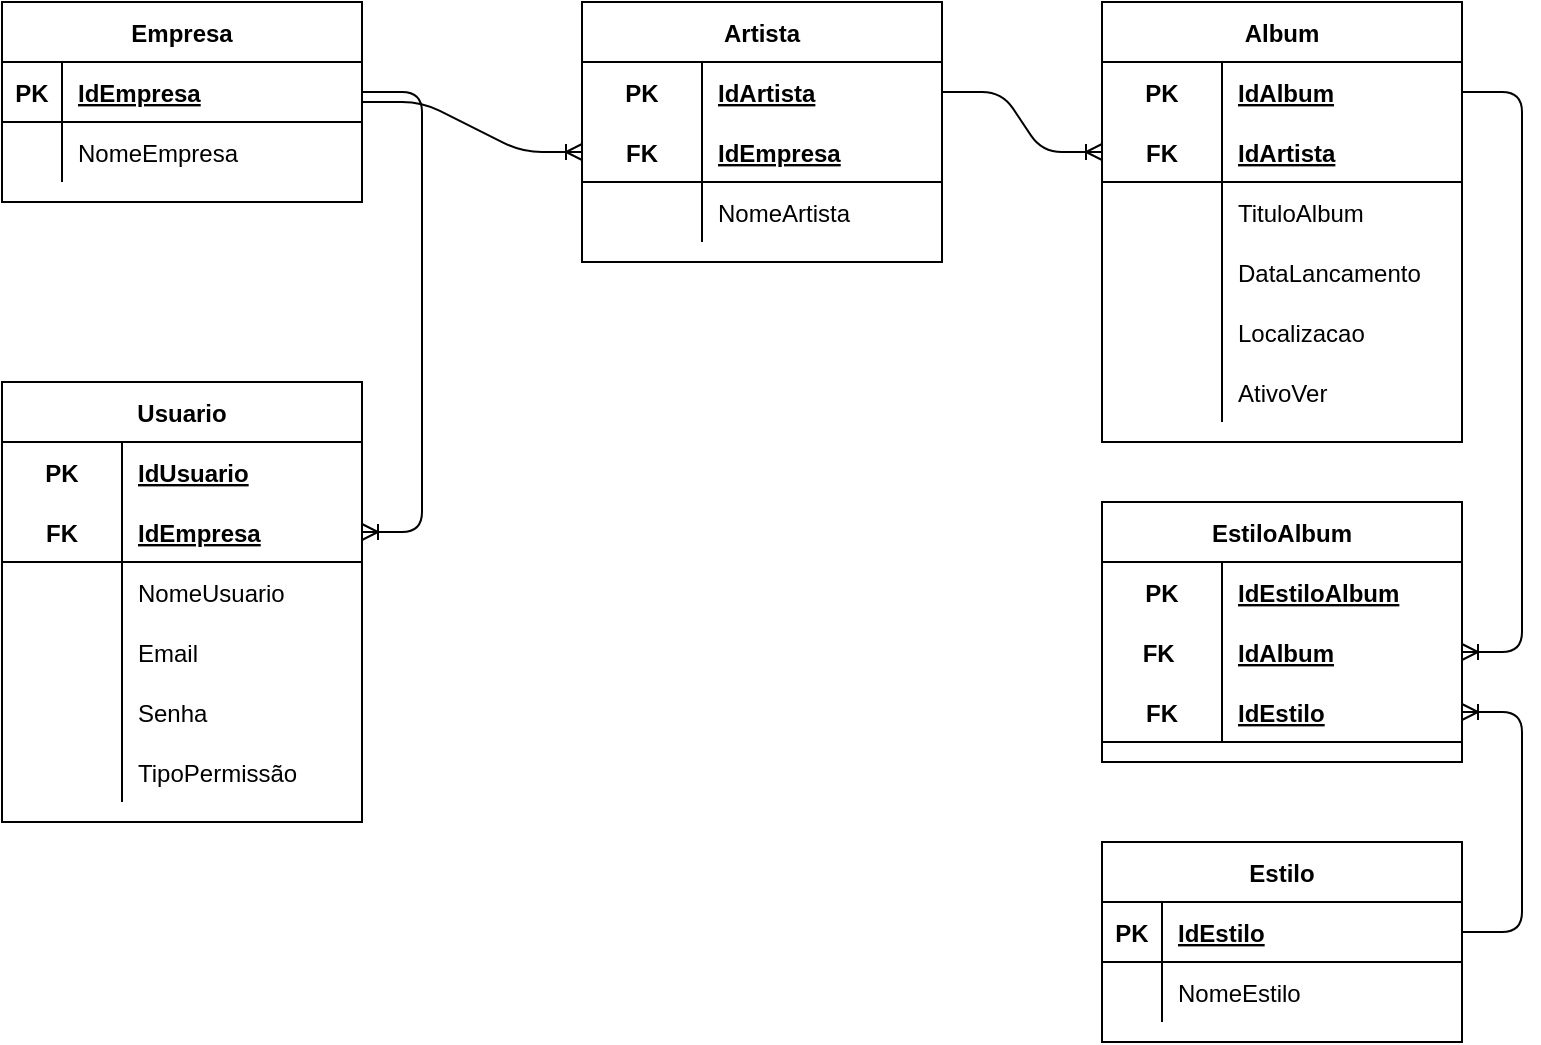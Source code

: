 <mxfile version="14.9.4" type="device" pages="2"><diagram id="kp_FHyDbK9Y3YyVX1qti" name="Logico"><mxGraphModel dx="827" dy="452" grid="1" gridSize="10" guides="1" tooltips="1" connect="1" arrows="1" fold="1" page="1" pageScale="1" pageWidth="827" pageHeight="1169" math="0" shadow="0"><root><mxCell id="0"/><mxCell id="1" parent="0"/><mxCell id="0LGJPfOS7MUqe8AjjNoO-1" value="Empresa" style="shape=table;startSize=30;container=1;collapsible=1;childLayout=tableLayout;fixedRows=1;rowLines=0;fontStyle=1;align=center;resizeLast=1;" parent="1" vertex="1"><mxGeometry x="80" y="50" width="180" height="100" as="geometry"/></mxCell><mxCell id="0LGJPfOS7MUqe8AjjNoO-2" value="" style="shape=partialRectangle;collapsible=0;dropTarget=0;pointerEvents=0;fillColor=none;top=0;left=0;bottom=1;right=0;points=[[0,0.5],[1,0.5]];portConstraint=eastwest;" parent="0LGJPfOS7MUqe8AjjNoO-1" vertex="1"><mxGeometry y="30" width="180" height="30" as="geometry"/></mxCell><mxCell id="0LGJPfOS7MUqe8AjjNoO-3" value="PK" style="shape=partialRectangle;connectable=0;fillColor=none;top=0;left=0;bottom=0;right=0;fontStyle=1;overflow=hidden;" parent="0LGJPfOS7MUqe8AjjNoO-2" vertex="1"><mxGeometry width="30" height="30" as="geometry"/></mxCell><mxCell id="0LGJPfOS7MUqe8AjjNoO-4" value="IdEmpresa" style="shape=partialRectangle;connectable=0;fillColor=none;top=0;left=0;bottom=0;right=0;align=left;spacingLeft=6;fontStyle=5;overflow=hidden;" parent="0LGJPfOS7MUqe8AjjNoO-2" vertex="1"><mxGeometry x="30" width="150" height="30" as="geometry"/></mxCell><mxCell id="0LGJPfOS7MUqe8AjjNoO-5" value="" style="shape=partialRectangle;collapsible=0;dropTarget=0;pointerEvents=0;fillColor=none;top=0;left=0;bottom=0;right=0;points=[[0,0.5],[1,0.5]];portConstraint=eastwest;" parent="0LGJPfOS7MUqe8AjjNoO-1" vertex="1"><mxGeometry y="60" width="180" height="30" as="geometry"/></mxCell><mxCell id="0LGJPfOS7MUqe8AjjNoO-6" value="" style="shape=partialRectangle;connectable=0;fillColor=none;top=0;left=0;bottom=0;right=0;editable=1;overflow=hidden;" parent="0LGJPfOS7MUqe8AjjNoO-5" vertex="1"><mxGeometry width="30" height="30" as="geometry"/></mxCell><mxCell id="0LGJPfOS7MUqe8AjjNoO-7" value="NomeEmpresa" style="shape=partialRectangle;connectable=0;fillColor=none;top=0;left=0;bottom=0;right=0;align=left;spacingLeft=6;overflow=hidden;" parent="0LGJPfOS7MUqe8AjjNoO-5" vertex="1"><mxGeometry x="30" width="150" height="30" as="geometry"/></mxCell><mxCell id="0LGJPfOS7MUqe8AjjNoO-14" value="Usuario" style="shape=table;startSize=30;container=1;collapsible=1;childLayout=tableLayout;fixedRows=1;rowLines=0;fontStyle=1;align=center;resizeLast=1;" parent="1" vertex="1"><mxGeometry x="80" y="240" width="180" height="220" as="geometry"/></mxCell><mxCell id="0LGJPfOS7MUqe8AjjNoO-15" value="" style="shape=partialRectangle;collapsible=0;dropTarget=0;pointerEvents=0;fillColor=none;top=0;left=0;bottom=0;right=0;points=[[0,0.5],[1,0.5]];portConstraint=eastwest;" parent="0LGJPfOS7MUqe8AjjNoO-14" vertex="1"><mxGeometry y="30" width="180" height="30" as="geometry"/></mxCell><mxCell id="0LGJPfOS7MUqe8AjjNoO-16" value="PK" style="shape=partialRectangle;connectable=0;fillColor=none;top=0;left=0;bottom=0;right=0;fontStyle=1;overflow=hidden;" parent="0LGJPfOS7MUqe8AjjNoO-15" vertex="1"><mxGeometry width="60" height="30" as="geometry"/></mxCell><mxCell id="0LGJPfOS7MUqe8AjjNoO-17" value="IdUsuario" style="shape=partialRectangle;connectable=0;fillColor=none;top=0;left=0;bottom=0;right=0;align=left;spacingLeft=6;fontStyle=5;overflow=hidden;" parent="0LGJPfOS7MUqe8AjjNoO-15" vertex="1"><mxGeometry x="60" width="120" height="30" as="geometry"/></mxCell><mxCell id="0LGJPfOS7MUqe8AjjNoO-18" value="" style="shape=partialRectangle;collapsible=0;dropTarget=0;pointerEvents=0;fillColor=none;top=0;left=0;bottom=1;right=0;points=[[0,0.5],[1,0.5]];portConstraint=eastwest;" parent="0LGJPfOS7MUqe8AjjNoO-14" vertex="1"><mxGeometry y="60" width="180" height="30" as="geometry"/></mxCell><mxCell id="0LGJPfOS7MUqe8AjjNoO-19" value="FK" style="shape=partialRectangle;connectable=0;fillColor=none;top=0;left=0;bottom=0;right=0;fontStyle=1;overflow=hidden;" parent="0LGJPfOS7MUqe8AjjNoO-18" vertex="1"><mxGeometry width="60" height="30" as="geometry"/></mxCell><mxCell id="0LGJPfOS7MUqe8AjjNoO-20" value="IdEmpresa" style="shape=partialRectangle;connectable=0;fillColor=none;top=0;left=0;bottom=0;right=0;align=left;spacingLeft=6;fontStyle=5;overflow=hidden;" parent="0LGJPfOS7MUqe8AjjNoO-18" vertex="1"><mxGeometry x="60" width="120" height="30" as="geometry"/></mxCell><mxCell id="0LGJPfOS7MUqe8AjjNoO-21" value="" style="shape=partialRectangle;collapsible=0;dropTarget=0;pointerEvents=0;fillColor=none;top=0;left=0;bottom=0;right=0;points=[[0,0.5],[1,0.5]];portConstraint=eastwest;" parent="0LGJPfOS7MUqe8AjjNoO-14" vertex="1"><mxGeometry y="90" width="180" height="30" as="geometry"/></mxCell><mxCell id="0LGJPfOS7MUqe8AjjNoO-22" value="" style="shape=partialRectangle;connectable=0;fillColor=none;top=0;left=0;bottom=0;right=0;editable=1;overflow=hidden;" parent="0LGJPfOS7MUqe8AjjNoO-21" vertex="1"><mxGeometry width="60" height="30" as="geometry"/></mxCell><mxCell id="0LGJPfOS7MUqe8AjjNoO-23" value="NomeUsuario" style="shape=partialRectangle;connectable=0;fillColor=none;top=0;left=0;bottom=0;right=0;align=left;spacingLeft=6;overflow=hidden;" parent="0LGJPfOS7MUqe8AjjNoO-21" vertex="1"><mxGeometry x="60" width="120" height="30" as="geometry"/></mxCell><mxCell id="0LGJPfOS7MUqe8AjjNoO-27" value="" style="shape=partialRectangle;collapsible=0;dropTarget=0;pointerEvents=0;fillColor=none;top=0;left=0;bottom=0;right=0;points=[[0,0.5],[1,0.5]];portConstraint=eastwest;" parent="0LGJPfOS7MUqe8AjjNoO-14" vertex="1"><mxGeometry y="120" width="180" height="30" as="geometry"/></mxCell><mxCell id="0LGJPfOS7MUqe8AjjNoO-28" value="" style="shape=partialRectangle;connectable=0;fillColor=none;top=0;left=0;bottom=0;right=0;editable=1;overflow=hidden;" parent="0LGJPfOS7MUqe8AjjNoO-27" vertex="1"><mxGeometry width="60" height="30" as="geometry"/></mxCell><mxCell id="0LGJPfOS7MUqe8AjjNoO-29" value="Email" style="shape=partialRectangle;connectable=0;fillColor=none;top=0;left=0;bottom=0;right=0;align=left;spacingLeft=6;overflow=hidden;" parent="0LGJPfOS7MUqe8AjjNoO-27" vertex="1"><mxGeometry x="60" width="120" height="30" as="geometry"/></mxCell><mxCell id="0LGJPfOS7MUqe8AjjNoO-24" value="" style="shape=partialRectangle;collapsible=0;dropTarget=0;pointerEvents=0;fillColor=none;top=0;left=0;bottom=0;right=0;points=[[0,0.5],[1,0.5]];portConstraint=eastwest;" parent="0LGJPfOS7MUqe8AjjNoO-14" vertex="1"><mxGeometry y="150" width="180" height="30" as="geometry"/></mxCell><mxCell id="0LGJPfOS7MUqe8AjjNoO-25" value="" style="shape=partialRectangle;connectable=0;fillColor=none;top=0;left=0;bottom=0;right=0;editable=1;overflow=hidden;" parent="0LGJPfOS7MUqe8AjjNoO-24" vertex="1"><mxGeometry width="60" height="30" as="geometry"/></mxCell><mxCell id="0LGJPfOS7MUqe8AjjNoO-26" value="Senha" style="shape=partialRectangle;connectable=0;fillColor=none;top=0;left=0;bottom=0;right=0;align=left;spacingLeft=6;overflow=hidden;" parent="0LGJPfOS7MUqe8AjjNoO-24" vertex="1"><mxGeometry x="60" width="120" height="30" as="geometry"/></mxCell><mxCell id="0LGJPfOS7MUqe8AjjNoO-30" value="" style="shape=partialRectangle;collapsible=0;dropTarget=0;pointerEvents=0;fillColor=none;top=0;left=0;bottom=0;right=0;points=[[0,0.5],[1,0.5]];portConstraint=eastwest;" parent="0LGJPfOS7MUqe8AjjNoO-14" vertex="1"><mxGeometry y="180" width="180" height="30" as="geometry"/></mxCell><mxCell id="0LGJPfOS7MUqe8AjjNoO-31" value="" style="shape=partialRectangle;connectable=0;fillColor=none;top=0;left=0;bottom=0;right=0;editable=1;overflow=hidden;" parent="0LGJPfOS7MUqe8AjjNoO-30" vertex="1"><mxGeometry width="60" height="30" as="geometry"/></mxCell><mxCell id="0LGJPfOS7MUqe8AjjNoO-32" value="TipoPermissão" style="shape=partialRectangle;connectable=0;fillColor=none;top=0;left=0;bottom=0;right=0;align=left;spacingLeft=6;overflow=hidden;" parent="0LGJPfOS7MUqe8AjjNoO-30" vertex="1"><mxGeometry x="60" width="120" height="30" as="geometry"/></mxCell><mxCell id="0LGJPfOS7MUqe8AjjNoO-33" value="" style="edgeStyle=entityRelationEdgeStyle;fontSize=12;html=1;endArrow=ERoneToMany;exitX=1;exitY=0.5;exitDx=0;exitDy=0;entryX=1;entryY=0.5;entryDx=0;entryDy=0;" parent="1" source="0LGJPfOS7MUqe8AjjNoO-2" target="0LGJPfOS7MUqe8AjjNoO-18" edge="1"><mxGeometry width="100" height="100" relative="1" as="geometry"><mxPoint x="360" y="230" as="sourcePoint"/><mxPoint x="460" y="130" as="targetPoint"/></mxGeometry></mxCell><mxCell id="0LGJPfOS7MUqe8AjjNoO-34" value="Artista" style="shape=table;startSize=30;container=1;collapsible=1;childLayout=tableLayout;fixedRows=1;rowLines=0;fontStyle=1;align=center;resizeLast=1;" parent="1" vertex="1"><mxGeometry x="370" y="50" width="180" height="130" as="geometry"/></mxCell><mxCell id="0LGJPfOS7MUqe8AjjNoO-35" value="" style="shape=partialRectangle;collapsible=0;dropTarget=0;pointerEvents=0;fillColor=none;top=0;left=0;bottom=0;right=0;points=[[0,0.5],[1,0.5]];portConstraint=eastwest;" parent="0LGJPfOS7MUqe8AjjNoO-34" vertex="1"><mxGeometry y="30" width="180" height="30" as="geometry"/></mxCell><mxCell id="0LGJPfOS7MUqe8AjjNoO-36" value="PK" style="shape=partialRectangle;connectable=0;fillColor=none;top=0;left=0;bottom=0;right=0;fontStyle=1;overflow=hidden;" parent="0LGJPfOS7MUqe8AjjNoO-35" vertex="1"><mxGeometry width="60" height="30" as="geometry"/></mxCell><mxCell id="0LGJPfOS7MUqe8AjjNoO-37" value="IdArtista" style="shape=partialRectangle;connectable=0;fillColor=none;top=0;left=0;bottom=0;right=0;align=left;spacingLeft=6;fontStyle=5;overflow=hidden;" parent="0LGJPfOS7MUqe8AjjNoO-35" vertex="1"><mxGeometry x="60" width="120" height="30" as="geometry"/></mxCell><mxCell id="0LGJPfOS7MUqe8AjjNoO-38" value="" style="shape=partialRectangle;collapsible=0;dropTarget=0;pointerEvents=0;fillColor=none;top=0;left=0;bottom=1;right=0;points=[[0,0.5],[1,0.5]];portConstraint=eastwest;" parent="0LGJPfOS7MUqe8AjjNoO-34" vertex="1"><mxGeometry y="60" width="180" height="30" as="geometry"/></mxCell><mxCell id="0LGJPfOS7MUqe8AjjNoO-39" value="FK" style="shape=partialRectangle;connectable=0;fillColor=none;top=0;left=0;bottom=0;right=0;fontStyle=1;overflow=hidden;" parent="0LGJPfOS7MUqe8AjjNoO-38" vertex="1"><mxGeometry width="60" height="30" as="geometry"/></mxCell><mxCell id="0LGJPfOS7MUqe8AjjNoO-40" value="IdEmpresa" style="shape=partialRectangle;connectable=0;fillColor=none;top=0;left=0;bottom=0;right=0;align=left;spacingLeft=6;fontStyle=5;overflow=hidden;" parent="0LGJPfOS7MUqe8AjjNoO-38" vertex="1"><mxGeometry x="60" width="120" height="30" as="geometry"/></mxCell><mxCell id="0LGJPfOS7MUqe8AjjNoO-41" value="" style="shape=partialRectangle;collapsible=0;dropTarget=0;pointerEvents=0;fillColor=none;top=0;left=0;bottom=0;right=0;points=[[0,0.5],[1,0.5]];portConstraint=eastwest;" parent="0LGJPfOS7MUqe8AjjNoO-34" vertex="1"><mxGeometry y="90" width="180" height="30" as="geometry"/></mxCell><mxCell id="0LGJPfOS7MUqe8AjjNoO-42" value="" style="shape=partialRectangle;connectable=0;fillColor=none;top=0;left=0;bottom=0;right=0;editable=1;overflow=hidden;" parent="0LGJPfOS7MUqe8AjjNoO-41" vertex="1"><mxGeometry width="60" height="30" as="geometry"/></mxCell><mxCell id="0LGJPfOS7MUqe8AjjNoO-43" value="NomeArtista" style="shape=partialRectangle;connectable=0;fillColor=none;top=0;left=0;bottom=0;right=0;align=left;spacingLeft=6;overflow=hidden;" parent="0LGJPfOS7MUqe8AjjNoO-41" vertex="1"><mxGeometry x="60" width="120" height="30" as="geometry"/></mxCell><mxCell id="0LGJPfOS7MUqe8AjjNoO-53" value="" style="edgeStyle=entityRelationEdgeStyle;fontSize=12;html=1;endArrow=ERoneToMany;exitX=1;exitY=0.667;exitDx=0;exitDy=0;exitPerimeter=0;entryX=0;entryY=0.5;entryDx=0;entryDy=0;" parent="1" source="0LGJPfOS7MUqe8AjjNoO-2" target="0LGJPfOS7MUqe8AjjNoO-38" edge="1"><mxGeometry width="100" height="100" relative="1" as="geometry"><mxPoint x="360" y="290" as="sourcePoint"/><mxPoint x="460" y="190" as="targetPoint"/></mxGeometry></mxCell><mxCell id="0LGJPfOS7MUqe8AjjNoO-54" value="Album" style="shape=table;startSize=30;container=1;collapsible=1;childLayout=tableLayout;fixedRows=1;rowLines=0;fontStyle=1;align=center;resizeLast=1;" parent="1" vertex="1"><mxGeometry x="630" y="50" width="180" height="220" as="geometry"/></mxCell><mxCell id="0LGJPfOS7MUqe8AjjNoO-55" value="" style="shape=partialRectangle;collapsible=0;dropTarget=0;pointerEvents=0;fillColor=none;top=0;left=0;bottom=0;right=0;points=[[0,0.5],[1,0.5]];portConstraint=eastwest;" parent="0LGJPfOS7MUqe8AjjNoO-54" vertex="1"><mxGeometry y="30" width="180" height="30" as="geometry"/></mxCell><mxCell id="0LGJPfOS7MUqe8AjjNoO-56" value="PK" style="shape=partialRectangle;connectable=0;fillColor=none;top=0;left=0;bottom=0;right=0;fontStyle=1;overflow=hidden;" parent="0LGJPfOS7MUqe8AjjNoO-55" vertex="1"><mxGeometry width="60" height="30" as="geometry"/></mxCell><mxCell id="0LGJPfOS7MUqe8AjjNoO-57" value="IdAlbum" style="shape=partialRectangle;connectable=0;fillColor=none;top=0;left=0;bottom=0;right=0;align=left;spacingLeft=6;fontStyle=5;overflow=hidden;" parent="0LGJPfOS7MUqe8AjjNoO-55" vertex="1"><mxGeometry x="60" width="120" height="30" as="geometry"/></mxCell><mxCell id="0LGJPfOS7MUqe8AjjNoO-58" value="" style="shape=partialRectangle;collapsible=0;dropTarget=0;pointerEvents=0;fillColor=none;top=0;left=0;bottom=1;right=0;points=[[0,0.5],[1,0.5]];portConstraint=eastwest;" parent="0LGJPfOS7MUqe8AjjNoO-54" vertex="1"><mxGeometry y="60" width="180" height="30" as="geometry"/></mxCell><mxCell id="0LGJPfOS7MUqe8AjjNoO-59" value="FK" style="shape=partialRectangle;connectable=0;fillColor=none;top=0;left=0;bottom=0;right=0;fontStyle=1;overflow=hidden;" parent="0LGJPfOS7MUqe8AjjNoO-58" vertex="1"><mxGeometry width="60" height="30" as="geometry"/></mxCell><mxCell id="0LGJPfOS7MUqe8AjjNoO-60" value="IdArtista" style="shape=partialRectangle;connectable=0;fillColor=none;top=0;left=0;bottom=0;right=0;align=left;spacingLeft=6;fontStyle=5;overflow=hidden;" parent="0LGJPfOS7MUqe8AjjNoO-58" vertex="1"><mxGeometry x="60" width="120" height="30" as="geometry"/></mxCell><mxCell id="0LGJPfOS7MUqe8AjjNoO-61" value="" style="shape=partialRectangle;collapsible=0;dropTarget=0;pointerEvents=0;fillColor=none;top=0;left=0;bottom=0;right=0;points=[[0,0.5],[1,0.5]];portConstraint=eastwest;" parent="0LGJPfOS7MUqe8AjjNoO-54" vertex="1"><mxGeometry y="90" width="180" height="30" as="geometry"/></mxCell><mxCell id="0LGJPfOS7MUqe8AjjNoO-62" value="" style="shape=partialRectangle;connectable=0;fillColor=none;top=0;left=0;bottom=0;right=0;editable=1;overflow=hidden;" parent="0LGJPfOS7MUqe8AjjNoO-61" vertex="1"><mxGeometry width="60" height="30" as="geometry"/></mxCell><mxCell id="0LGJPfOS7MUqe8AjjNoO-63" value="TituloAlbum" style="shape=partialRectangle;connectable=0;fillColor=none;top=0;left=0;bottom=0;right=0;align=left;spacingLeft=6;overflow=hidden;" parent="0LGJPfOS7MUqe8AjjNoO-61" vertex="1"><mxGeometry x="60" width="120" height="30" as="geometry"/></mxCell><mxCell id="ovAUgi23MCb7pnoTPHrE-10" value="" style="shape=partialRectangle;collapsible=0;dropTarget=0;pointerEvents=0;fillColor=none;top=0;left=0;bottom=0;right=0;points=[[0,0.5],[1,0.5]];portConstraint=eastwest;" vertex="1" parent="0LGJPfOS7MUqe8AjjNoO-54"><mxGeometry y="120" width="180" height="30" as="geometry"/></mxCell><mxCell id="ovAUgi23MCb7pnoTPHrE-11" value="" style="shape=partialRectangle;connectable=0;fillColor=none;top=0;left=0;bottom=0;right=0;editable=1;overflow=hidden;" vertex="1" parent="ovAUgi23MCb7pnoTPHrE-10"><mxGeometry width="60" height="30" as="geometry"/></mxCell><mxCell id="ovAUgi23MCb7pnoTPHrE-12" value="DataLancamento" style="shape=partialRectangle;connectable=0;fillColor=none;top=0;left=0;bottom=0;right=0;align=left;spacingLeft=6;overflow=hidden;" vertex="1" parent="ovAUgi23MCb7pnoTPHrE-10"><mxGeometry x="60" width="120" height="30" as="geometry"/></mxCell><mxCell id="ovAUgi23MCb7pnoTPHrE-13" value="" style="shape=partialRectangle;collapsible=0;dropTarget=0;pointerEvents=0;fillColor=none;top=0;left=0;bottom=0;right=0;points=[[0,0.5],[1,0.5]];portConstraint=eastwest;" vertex="1" parent="0LGJPfOS7MUqe8AjjNoO-54"><mxGeometry y="150" width="180" height="30" as="geometry"/></mxCell><mxCell id="ovAUgi23MCb7pnoTPHrE-14" value="" style="shape=partialRectangle;connectable=0;fillColor=none;top=0;left=0;bottom=0;right=0;editable=1;overflow=hidden;" vertex="1" parent="ovAUgi23MCb7pnoTPHrE-13"><mxGeometry width="60" height="30" as="geometry"/></mxCell><mxCell id="ovAUgi23MCb7pnoTPHrE-15" value="Localizacao" style="shape=partialRectangle;connectable=0;fillColor=none;top=0;left=0;bottom=0;right=0;align=left;spacingLeft=6;overflow=hidden;" vertex="1" parent="ovAUgi23MCb7pnoTPHrE-13"><mxGeometry x="60" width="120" height="30" as="geometry"/></mxCell><mxCell id="ovAUgi23MCb7pnoTPHrE-16" value="" style="shape=partialRectangle;collapsible=0;dropTarget=0;pointerEvents=0;fillColor=none;top=0;left=0;bottom=0;right=0;points=[[0,0.5],[1,0.5]];portConstraint=eastwest;" vertex="1" parent="0LGJPfOS7MUqe8AjjNoO-54"><mxGeometry y="180" width="180" height="30" as="geometry"/></mxCell><mxCell id="ovAUgi23MCb7pnoTPHrE-17" value="" style="shape=partialRectangle;connectable=0;fillColor=none;top=0;left=0;bottom=0;right=0;editable=1;overflow=hidden;" vertex="1" parent="ovAUgi23MCb7pnoTPHrE-16"><mxGeometry width="60" height="30" as="geometry"/></mxCell><mxCell id="ovAUgi23MCb7pnoTPHrE-18" value="AtivoVer" style="shape=partialRectangle;connectable=0;fillColor=none;top=0;left=0;bottom=0;right=0;align=left;spacingLeft=6;overflow=hidden;" vertex="1" parent="ovAUgi23MCb7pnoTPHrE-16"><mxGeometry x="60" width="120" height="30" as="geometry"/></mxCell><mxCell id="0LGJPfOS7MUqe8AjjNoO-82" value="" style="edgeStyle=entityRelationEdgeStyle;fontSize=12;html=1;endArrow=ERoneToMany;exitX=1;exitY=0.5;exitDx=0;exitDy=0;entryX=0;entryY=0.5;entryDx=0;entryDy=0;" parent="1" source="0LGJPfOS7MUqe8AjjNoO-35" target="0LGJPfOS7MUqe8AjjNoO-58" edge="1"><mxGeometry width="100" height="100" relative="1" as="geometry"><mxPoint x="530" y="290" as="sourcePoint"/><mxPoint x="630" y="190" as="targetPoint"/></mxGeometry></mxCell><mxCell id="0LGJPfOS7MUqe8AjjNoO-83" value="Estilo" style="shape=table;startSize=30;container=1;collapsible=1;childLayout=tableLayout;fixedRows=1;rowLines=0;fontStyle=1;align=center;resizeLast=1;" parent="1" vertex="1"><mxGeometry x="630" y="470" width="180" height="100" as="geometry"/></mxCell><mxCell id="0LGJPfOS7MUqe8AjjNoO-84" value="" style="shape=partialRectangle;collapsible=0;dropTarget=0;pointerEvents=0;fillColor=none;top=0;left=0;bottom=1;right=0;points=[[0,0.5],[1,0.5]];portConstraint=eastwest;" parent="0LGJPfOS7MUqe8AjjNoO-83" vertex="1"><mxGeometry y="30" width="180" height="30" as="geometry"/></mxCell><mxCell id="0LGJPfOS7MUqe8AjjNoO-85" value="PK" style="shape=partialRectangle;connectable=0;fillColor=none;top=0;left=0;bottom=0;right=0;fontStyle=1;overflow=hidden;" parent="0LGJPfOS7MUqe8AjjNoO-84" vertex="1"><mxGeometry width="30" height="30" as="geometry"/></mxCell><mxCell id="0LGJPfOS7MUqe8AjjNoO-86" value="IdEstilo" style="shape=partialRectangle;connectable=0;fillColor=none;top=0;left=0;bottom=0;right=0;align=left;spacingLeft=6;fontStyle=5;overflow=hidden;" parent="0LGJPfOS7MUqe8AjjNoO-84" vertex="1"><mxGeometry x="30" width="150" height="30" as="geometry"/></mxCell><mxCell id="0LGJPfOS7MUqe8AjjNoO-87" value="" style="shape=partialRectangle;collapsible=0;dropTarget=0;pointerEvents=0;fillColor=none;top=0;left=0;bottom=0;right=0;points=[[0,0.5],[1,0.5]];portConstraint=eastwest;" parent="0LGJPfOS7MUqe8AjjNoO-83" vertex="1"><mxGeometry y="60" width="180" height="30" as="geometry"/></mxCell><mxCell id="0LGJPfOS7MUqe8AjjNoO-88" value="" style="shape=partialRectangle;connectable=0;fillColor=none;top=0;left=0;bottom=0;right=0;editable=1;overflow=hidden;" parent="0LGJPfOS7MUqe8AjjNoO-87" vertex="1"><mxGeometry width="30" height="30" as="geometry"/></mxCell><mxCell id="0LGJPfOS7MUqe8AjjNoO-89" value="NomeEstilo" style="shape=partialRectangle;connectable=0;fillColor=none;top=0;left=0;bottom=0;right=0;align=left;spacingLeft=6;overflow=hidden;" parent="0LGJPfOS7MUqe8AjjNoO-87" vertex="1"><mxGeometry x="30" width="150" height="30" as="geometry"/></mxCell><mxCell id="DE4izdHpy0_ON_nNYDB7-1" value="EstiloAlbum" style="shape=table;startSize=30;container=1;collapsible=1;childLayout=tableLayout;fixedRows=1;rowLines=0;fontStyle=1;align=center;resizeLast=1;" vertex="1" parent="1"><mxGeometry x="630" y="300" width="180" height="130" as="geometry"/></mxCell><mxCell id="DE4izdHpy0_ON_nNYDB7-2" value="" style="shape=partialRectangle;collapsible=0;dropTarget=0;pointerEvents=0;fillColor=none;top=0;left=0;bottom=0;right=0;points=[[0,0.5],[1,0.5]];portConstraint=eastwest;" vertex="1" parent="DE4izdHpy0_ON_nNYDB7-1"><mxGeometry y="30" width="180" height="30" as="geometry"/></mxCell><mxCell id="DE4izdHpy0_ON_nNYDB7-3" value="PK" style="shape=partialRectangle;connectable=0;fillColor=none;top=0;left=0;bottom=0;right=0;fontStyle=1;overflow=hidden;" vertex="1" parent="DE4izdHpy0_ON_nNYDB7-2"><mxGeometry width="60" height="30" as="geometry"/></mxCell><mxCell id="DE4izdHpy0_ON_nNYDB7-4" value="IdEstiloAlbum" style="shape=partialRectangle;connectable=0;fillColor=none;top=0;left=0;bottom=0;right=0;align=left;spacingLeft=6;fontStyle=5;overflow=hidden;" vertex="1" parent="DE4izdHpy0_ON_nNYDB7-2"><mxGeometry x="60" width="120" height="30" as="geometry"/></mxCell><mxCell id="DE4izdHpy0_ON_nNYDB7-14" value="" style="shape=partialRectangle;collapsible=0;dropTarget=0;pointerEvents=0;fillColor=none;top=0;left=0;bottom=0;right=0;points=[[0,0.5],[1,0.5]];portConstraint=eastwest;" vertex="1" parent="DE4izdHpy0_ON_nNYDB7-1"><mxGeometry y="60" width="180" height="30" as="geometry"/></mxCell><mxCell id="DE4izdHpy0_ON_nNYDB7-15" value="FK " style="shape=partialRectangle;connectable=0;fillColor=none;top=0;left=0;bottom=0;right=0;fontStyle=1;overflow=hidden;" vertex="1" parent="DE4izdHpy0_ON_nNYDB7-14"><mxGeometry width="60" height="30" as="geometry"/></mxCell><mxCell id="DE4izdHpy0_ON_nNYDB7-16" value="IdAlbum" style="shape=partialRectangle;connectable=0;fillColor=none;top=0;left=0;bottom=0;right=0;align=left;spacingLeft=6;fontStyle=5;overflow=hidden;" vertex="1" parent="DE4izdHpy0_ON_nNYDB7-14"><mxGeometry x="60" width="120" height="30" as="geometry"/></mxCell><mxCell id="DE4izdHpy0_ON_nNYDB7-5" value="" style="shape=partialRectangle;collapsible=0;dropTarget=0;pointerEvents=0;fillColor=none;top=0;left=0;bottom=1;right=0;points=[[0,0.5],[1,0.5]];portConstraint=eastwest;" vertex="1" parent="DE4izdHpy0_ON_nNYDB7-1"><mxGeometry y="90" width="180" height="30" as="geometry"/></mxCell><mxCell id="DE4izdHpy0_ON_nNYDB7-6" value="FK" style="shape=partialRectangle;connectable=0;fillColor=none;top=0;left=0;bottom=0;right=0;fontStyle=1;overflow=hidden;" vertex="1" parent="DE4izdHpy0_ON_nNYDB7-5"><mxGeometry width="60" height="30" as="geometry"/></mxCell><mxCell id="DE4izdHpy0_ON_nNYDB7-7" value="IdEstilo" style="shape=partialRectangle;connectable=0;fillColor=none;top=0;left=0;bottom=0;right=0;align=left;spacingLeft=6;fontStyle=5;overflow=hidden;" vertex="1" parent="DE4izdHpy0_ON_nNYDB7-5"><mxGeometry x="60" width="120" height="30" as="geometry"/></mxCell><mxCell id="XOKy8DfsMj5tCTae7TiH-1" value="" style="edgeStyle=entityRelationEdgeStyle;fontSize=12;html=1;endArrow=ERoneToMany;" edge="1" parent="1" source="0LGJPfOS7MUqe8AjjNoO-84" target="DE4izdHpy0_ON_nNYDB7-5"><mxGeometry width="100" height="100" relative="1" as="geometry"><mxPoint x="370" y="390" as="sourcePoint"/><mxPoint x="470" y="290" as="targetPoint"/></mxGeometry></mxCell><mxCell id="XOKy8DfsMj5tCTae7TiH-2" value="" style="edgeStyle=entityRelationEdgeStyle;fontSize=12;html=1;endArrow=ERoneToMany;exitX=1;exitY=0.5;exitDx=0;exitDy=0;entryX=1;entryY=0.5;entryDx=0;entryDy=0;" edge="1" parent="1" source="0LGJPfOS7MUqe8AjjNoO-55" target="DE4izdHpy0_ON_nNYDB7-14"><mxGeometry width="100" height="100" relative="1" as="geometry"><mxPoint x="590" y="220" as="sourcePoint"/><mxPoint x="480" y="300" as="targetPoint"/></mxGeometry></mxCell></root></mxGraphModel></diagram><diagram id="GLf9z9DIFeNfpJBZUtyw" name="Conceitual"><mxGraphModel dx="827" dy="452" grid="1" gridSize="10" guides="1" tooltips="1" connect="1" arrows="1" fold="1" page="1" pageScale="1" pageWidth="827" pageHeight="1169" math="0" shadow="0"><root><mxCell id="uDCcoq6OyOix-aysks_r-0"/><mxCell id="uDCcoq6OyOix-aysks_r-1" parent="uDCcoq6OyOix-aysks_r-0"/><mxCell id="uDCcoq6OyOix-aysks_r-13" value="" style="edgeStyle=orthogonalEdgeStyle;rounded=0;orthogonalLoop=1;jettySize=auto;html=1;endArrow=none;endFill=0;" edge="1" parent="uDCcoq6OyOix-aysks_r-1" source="uDCcoq6OyOix-aysks_r-2" target="uDCcoq6OyOix-aysks_r-3"><mxGeometry relative="1" as="geometry"/></mxCell><mxCell id="uDCcoq6OyOix-aysks_r-2" value="Empresa" style="rounded=0;whiteSpace=wrap;html=1;" vertex="1" parent="uDCcoq6OyOix-aysks_r-1"><mxGeometry x="60" y="50" width="120" height="60" as="geometry"/></mxCell><mxCell id="uDCcoq6OyOix-aysks_r-14" value="" style="edgeStyle=orthogonalEdgeStyle;rounded=0;orthogonalLoop=1;jettySize=auto;html=1;endArrow=none;endFill=0;" edge="1" parent="uDCcoq6OyOix-aysks_r-1" source="uDCcoq6OyOix-aysks_r-3" target="uDCcoq6OyOix-aysks_r-7"><mxGeometry relative="1" as="geometry"/></mxCell><mxCell id="uDCcoq6OyOix-aysks_r-3" value="&lt;span&gt;Possui&lt;/span&gt;" style="rhombus;whiteSpace=wrap;html=1;" vertex="1" parent="uDCcoq6OyOix-aysks_r-1"><mxGeometry x="220" y="40" width="130" height="80" as="geometry"/></mxCell><mxCell id="uDCcoq6OyOix-aysks_r-11" value="" style="edgeStyle=orthogonalEdgeStyle;rounded=0;orthogonalLoop=1;jettySize=auto;html=1;endArrow=none;endFill=0;" edge="1" parent="uDCcoq6OyOix-aysks_r-1" source="uDCcoq6OyOix-aysks_r-4" target="uDCcoq6OyOix-aysks_r-2"><mxGeometry relative="1" as="geometry"/></mxCell><mxCell id="uDCcoq6OyOix-aysks_r-12" value="" style="edgeStyle=orthogonalEdgeStyle;rounded=0;orthogonalLoop=1;jettySize=auto;html=1;endArrow=none;endFill=0;" edge="1" parent="uDCcoq6OyOix-aysks_r-1" source="uDCcoq6OyOix-aysks_r-4" target="uDCcoq6OyOix-aysks_r-10"><mxGeometry relative="1" as="geometry"/></mxCell><mxCell id="uDCcoq6OyOix-aysks_r-4" value="Possui" style="rhombus;whiteSpace=wrap;html=1;" vertex="1" parent="uDCcoq6OyOix-aysks_r-1"><mxGeometry x="55" y="150" width="130" height="80" as="geometry"/></mxCell><mxCell id="uDCcoq6OyOix-aysks_r-5" value="&lt;span&gt;Possui&lt;/span&gt;" style="rhombus;whiteSpace=wrap;html=1;" vertex="1" parent="uDCcoq6OyOix-aysks_r-1"><mxGeometry x="705" y="150" width="130" height="80" as="geometry"/></mxCell><mxCell id="uDCcoq6OyOix-aysks_r-16" value="" style="edgeStyle=orthogonalEdgeStyle;rounded=0;orthogonalLoop=1;jettySize=auto;html=1;endArrow=none;endFill=0;" edge="1" parent="uDCcoq6OyOix-aysks_r-1" source="uDCcoq6OyOix-aysks_r-6" target="uDCcoq6OyOix-aysks_r-8"><mxGeometry relative="1" as="geometry"/></mxCell><mxCell id="uDCcoq6OyOix-aysks_r-6" value="&lt;span&gt;Possui&lt;/span&gt;" style="rhombus;whiteSpace=wrap;html=1;" vertex="1" parent="uDCcoq6OyOix-aysks_r-1"><mxGeometry x="550" y="40" width="130" height="80" as="geometry"/></mxCell><mxCell id="uDCcoq6OyOix-aysks_r-15" value="" style="edgeStyle=orthogonalEdgeStyle;rounded=0;orthogonalLoop=1;jettySize=auto;html=1;endArrow=none;endFill=0;" edge="1" parent="uDCcoq6OyOix-aysks_r-1" source="uDCcoq6OyOix-aysks_r-7" target="uDCcoq6OyOix-aysks_r-6"><mxGeometry relative="1" as="geometry"/></mxCell><mxCell id="uDCcoq6OyOix-aysks_r-7" value="Artistas" style="rounded=0;whiteSpace=wrap;html=1;" vertex="1" parent="uDCcoq6OyOix-aysks_r-1"><mxGeometry x="390" y="50" width="120" height="60" as="geometry"/></mxCell><mxCell id="uDCcoq6OyOix-aysks_r-17" value="" style="edgeStyle=orthogonalEdgeStyle;rounded=0;orthogonalLoop=1;jettySize=auto;html=1;endArrow=none;endFill=0;" edge="1" parent="uDCcoq6OyOix-aysks_r-1" source="uDCcoq6OyOix-aysks_r-8" target="uDCcoq6OyOix-aysks_r-5"><mxGeometry relative="1" as="geometry"/></mxCell><mxCell id="uDCcoq6OyOix-aysks_r-8" value="Album" style="rounded=0;whiteSpace=wrap;html=1;" vertex="1" parent="uDCcoq6OyOix-aysks_r-1"><mxGeometry x="710" y="50" width="120" height="60" as="geometry"/></mxCell><mxCell id="uDCcoq6OyOix-aysks_r-18" value="" style="edgeStyle=orthogonalEdgeStyle;rounded=0;orthogonalLoop=1;jettySize=auto;html=1;endArrow=none;endFill=0;" edge="1" parent="uDCcoq6OyOix-aysks_r-1" source="uDCcoq6OyOix-aysks_r-9" target="uDCcoq6OyOix-aysks_r-5"><mxGeometry relative="1" as="geometry"/></mxCell><mxCell id="uDCcoq6OyOix-aysks_r-9" value="EstioAlbum(relação)" style="rounded=0;whiteSpace=wrap;html=1;" vertex="1" parent="uDCcoq6OyOix-aysks_r-1"><mxGeometry x="710" y="270" width="120" height="60" as="geometry"/></mxCell><mxCell id="uDCcoq6OyOix-aysks_r-10" value="Usuarios" style="rounded=0;whiteSpace=wrap;html=1;" vertex="1" parent="uDCcoq6OyOix-aysks_r-1"><mxGeometry x="60" y="280" width="120" height="60" as="geometry"/></mxCell><mxCell id="uDCcoq6OyOix-aysks_r-22" value="" style="edgeStyle=orthogonalEdgeStyle;rounded=0;orthogonalLoop=1;jettySize=auto;html=1;endArrow=none;endFill=0;" edge="1" parent="uDCcoq6OyOix-aysks_r-1" source="uDCcoq6OyOix-aysks_r-19" target="uDCcoq6OyOix-aysks_r-9"><mxGeometry relative="1" as="geometry"/></mxCell><mxCell id="uDCcoq6OyOix-aysks_r-19" value="" style="rhombus;whiteSpace=wrap;html=1;" vertex="1" parent="uDCcoq6OyOix-aysks_r-1"><mxGeometry x="705" y="370" width="130" height="80" as="geometry"/></mxCell><mxCell id="uDCcoq6OyOix-aysks_r-21" value="" style="edgeStyle=orthogonalEdgeStyle;rounded=0;orthogonalLoop=1;jettySize=auto;html=1;endArrow=none;endFill=0;" edge="1" parent="uDCcoq6OyOix-aysks_r-1" source="uDCcoq6OyOix-aysks_r-20" target="uDCcoq6OyOix-aysks_r-19"><mxGeometry relative="1" as="geometry"/></mxCell><mxCell id="uDCcoq6OyOix-aysks_r-20" value="Estilo" style="rounded=0;whiteSpace=wrap;html=1;" vertex="1" parent="uDCcoq6OyOix-aysks_r-1"><mxGeometry x="710" y="500" width="120" height="60" as="geometry"/></mxCell><mxCell id="uDCcoq6OyOix-aysks_r-23" value="1" style="text;html=1;strokeColor=none;fillColor=none;align=center;verticalAlign=middle;whiteSpace=wrap;rounded=0;" vertex="1" parent="uDCcoq6OyOix-aysks_r-1"><mxGeometry x="140" y="110" width="40" height="20" as="geometry"/></mxCell><mxCell id="uDCcoq6OyOix-aysks_r-24" value="N" style="text;html=1;strokeColor=none;fillColor=none;align=center;verticalAlign=middle;whiteSpace=wrap;rounded=0;" vertex="1" parent="uDCcoq6OyOix-aysks_r-1"><mxGeometry x="140" y="260" width="40" height="20" as="geometry"/></mxCell><mxCell id="uDCcoq6OyOix-aysks_r-25" value="1" style="text;html=1;strokeColor=none;fillColor=none;align=center;verticalAlign=middle;whiteSpace=wrap;rounded=0;" vertex="1" parent="uDCcoq6OyOix-aysks_r-1"><mxGeometry x="180" y="50" width="40" height="20" as="geometry"/></mxCell><mxCell id="uDCcoq6OyOix-aysks_r-26" value="N" style="text;html=1;strokeColor=none;fillColor=none;align=center;verticalAlign=middle;whiteSpace=wrap;rounded=0;" vertex="1" parent="uDCcoq6OyOix-aysks_r-1"><mxGeometry x="350" y="50" width="40" height="20" as="geometry"/></mxCell><mxCell id="uDCcoq6OyOix-aysks_r-27" value="1" style="text;html=1;strokeColor=none;fillColor=none;align=center;verticalAlign=middle;whiteSpace=wrap;rounded=0;" vertex="1" parent="uDCcoq6OyOix-aysks_r-1"><mxGeometry x="510" y="50" width="40" height="20" as="geometry"/></mxCell><mxCell id="uDCcoq6OyOix-aysks_r-28" value="N" style="text;html=1;strokeColor=none;fillColor=none;align=center;verticalAlign=middle;whiteSpace=wrap;rounded=0;" vertex="1" parent="uDCcoq6OyOix-aysks_r-1"><mxGeometry x="670" y="50" width="40" height="20" as="geometry"/></mxCell><mxCell id="uDCcoq6OyOix-aysks_r-29" value="1" style="text;html=1;strokeColor=none;fillColor=none;align=center;verticalAlign=middle;whiteSpace=wrap;rounded=0;" vertex="1" parent="uDCcoq6OyOix-aysks_r-1"><mxGeometry x="710" y="110" width="40" height="20" as="geometry"/></mxCell><mxCell id="uDCcoq6OyOix-aysks_r-30" value="N" style="text;html=1;strokeColor=none;fillColor=none;align=center;verticalAlign=middle;whiteSpace=wrap;rounded=0;" vertex="1" parent="uDCcoq6OyOix-aysks_r-1"><mxGeometry x="710" y="250" width="40" height="20" as="geometry"/></mxCell><mxCell id="uDCcoq6OyOix-aysks_r-31" value="N" style="text;html=1;strokeColor=none;fillColor=none;align=center;verticalAlign=middle;whiteSpace=wrap;rounded=0;" vertex="1" parent="uDCcoq6OyOix-aysks_r-1"><mxGeometry x="710" y="330" width="40" height="20" as="geometry"/></mxCell><mxCell id="uDCcoq6OyOix-aysks_r-32" value="1" style="text;html=1;strokeColor=none;fillColor=none;align=center;verticalAlign=middle;whiteSpace=wrap;rounded=0;" vertex="1" parent="uDCcoq6OyOix-aysks_r-1"><mxGeometry x="710" y="480" width="40" height="20" as="geometry"/></mxCell></root></mxGraphModel></diagram></mxfile>